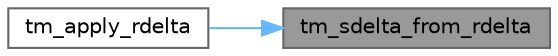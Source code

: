 digraph "tm_sdelta_from_rdelta"
{
 // INTERACTIVE_SVG=YES
 // LATEX_PDF_SIZE
  bgcolor="transparent";
  edge [fontname=Helvetica,fontsize=10,labelfontname=Helvetica,labelfontsize=10];
  node [fontname=Helvetica,fontsize=10,shape=box,height=0.2,width=0.4];
  rankdir="RL";
  Node1 [id="Node000001",label="tm_sdelta_from_rdelta",height=0.2,width=0.4,color="gray40", fillcolor="grey60", style="filled", fontcolor="black",tooltip="Convert a tm_rdelta_t instance into systick units."];
  Node1 -> Node2 [id="edge1_Node000001_Node000002",dir="back",color="steelblue1",style="solid",tooltip=" "];
  Node2 [id="Node000002",label="tm_apply_rdelta",height=0.2,width=0.4,color="grey40", fillcolor="white", style="filled",URL="$time_8h.html#a362eb0d02aef96bd2f20903c31c69364",tooltip="Apply a real time difference to a time in systick units."];
}
